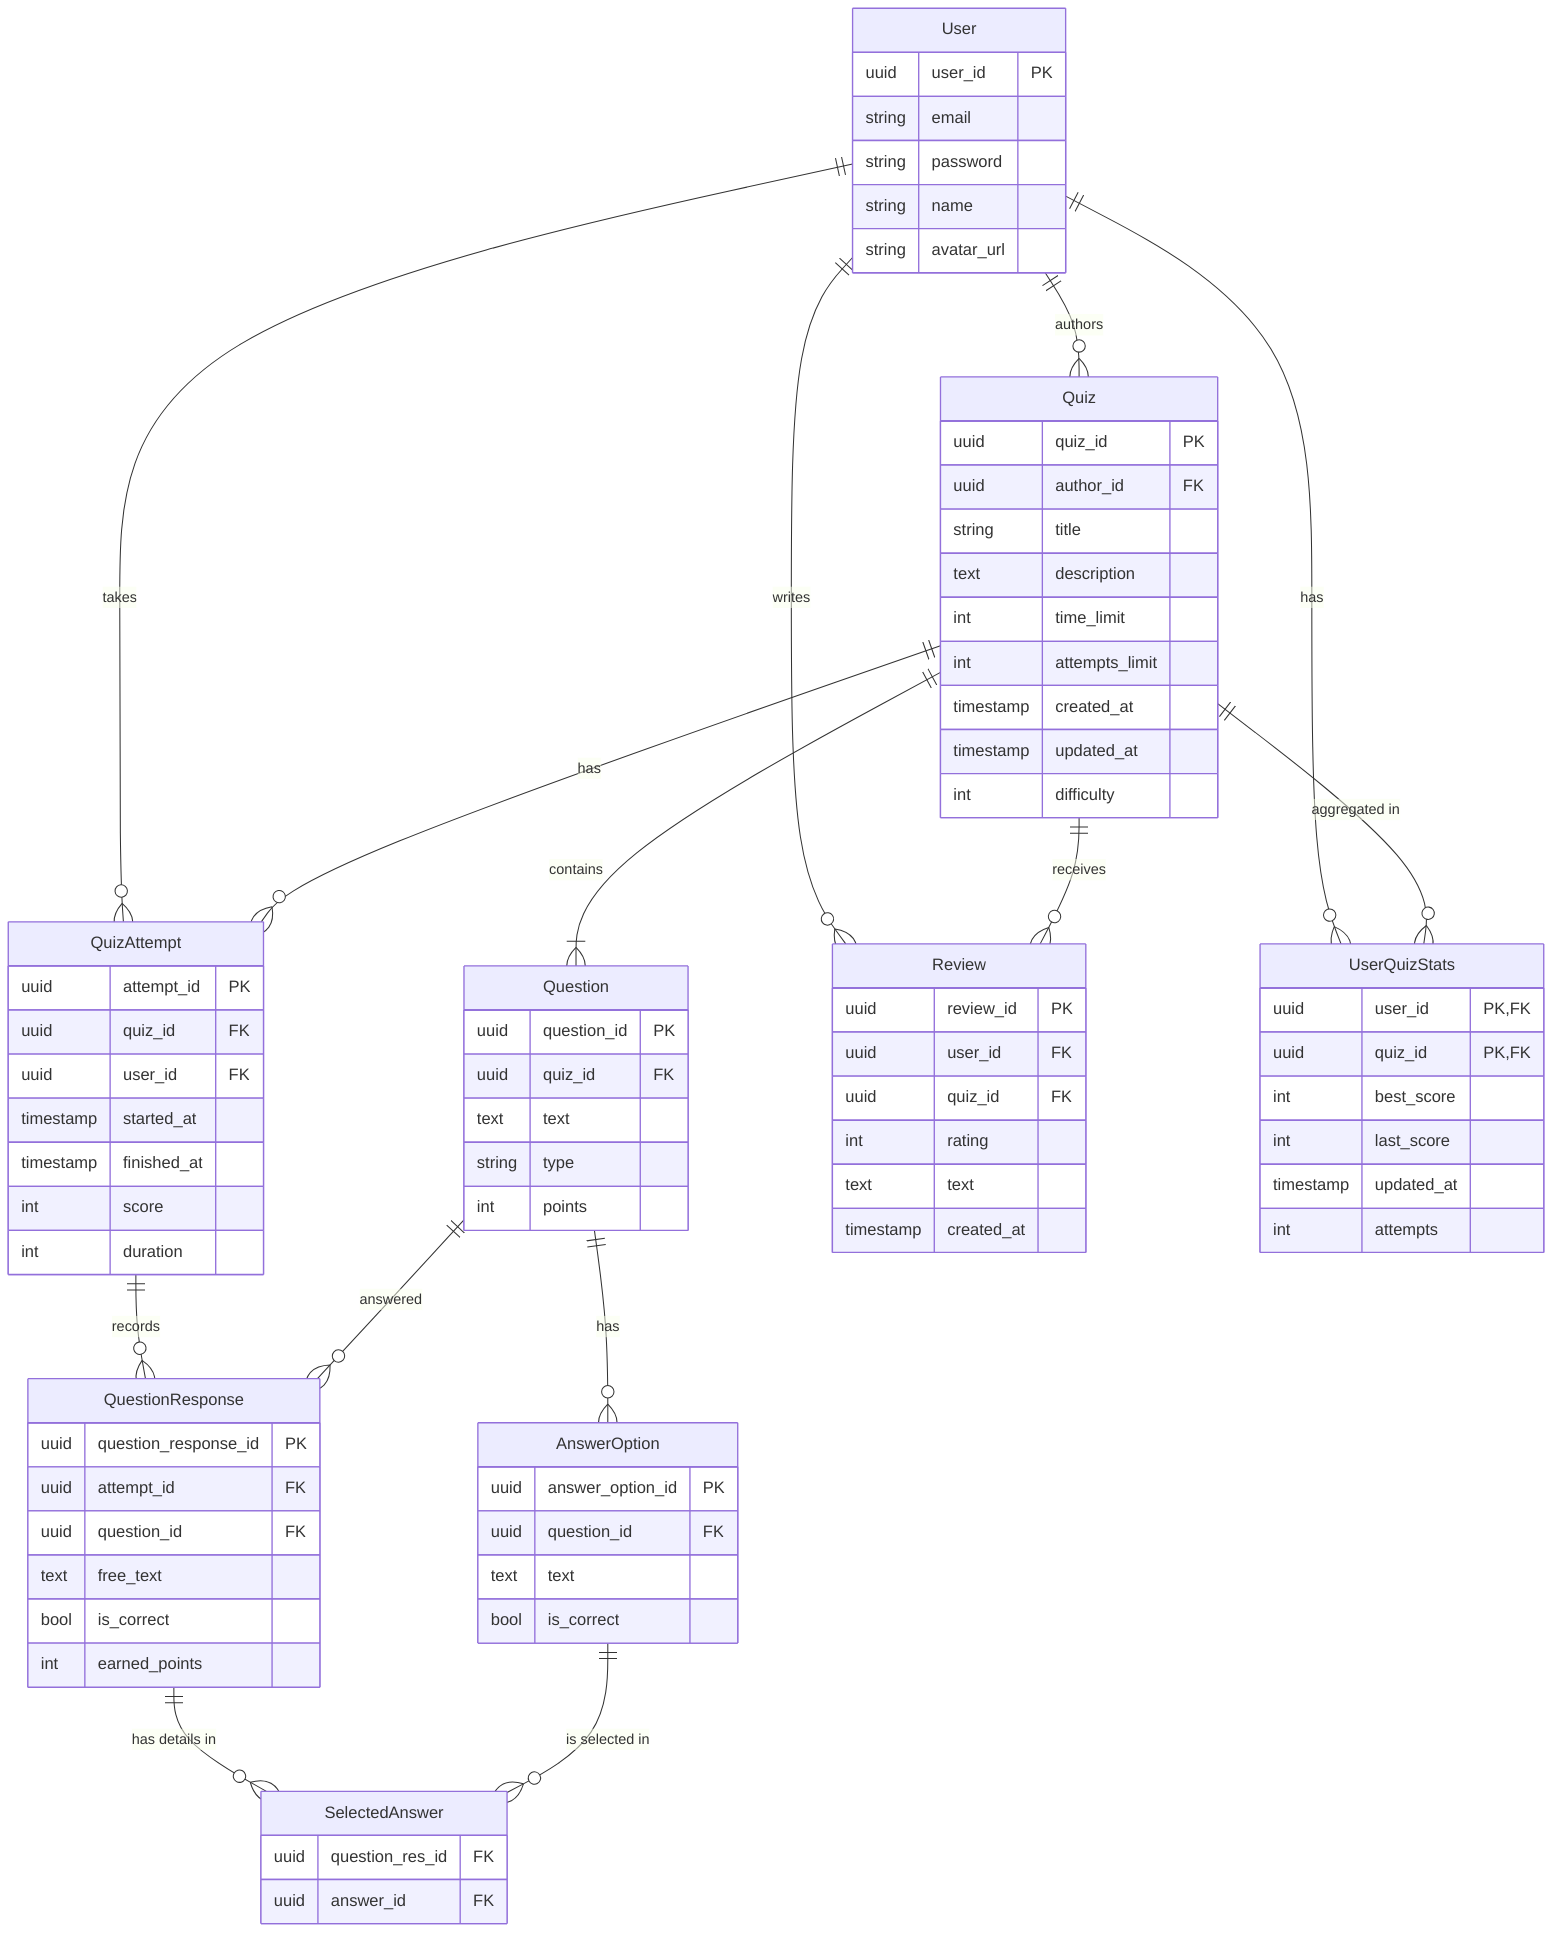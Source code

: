 erDiagram
 
  User {
    uuid user_id PK
    string email
    string password
    string name
    string avatar_url
  }

  Quiz {
    uuid quiz_id PK
    uuid author_id FK
    string title
    text description
    int time_limit
    int attempts_limit
    timestamp created_at
    timestamp updated_at
    int difficulty
  }

  QuizAttempt {
    uuid attempt_id PK
    uuid quiz_id FK
    uuid user_id FK
    timestamp started_at
    timestamp finished_at
    int score
    int duration
  }

  Question {
    uuid question_id PK
    uuid quiz_id FK
    text text
    string type
    int points
  }

  AnswerOption {
    uuid answer_option_id PK
    uuid question_id FK
    text text
    bool is_correct
  }

QuestionResponse {
    uuid question_response_id PK
    uuid attempt_id FK
    uuid question_id FK
    text free_text
    bool is_correct
    int earned_points
  }

  Review {
    uuid review_id PK
    uuid user_id FK
    uuid quiz_id FK
    int rating
    text text
    timestamp created_at
  }

  SelectedAnswer {
    uuid question_res_id FK
    uuid answer_id FK
  }

  UserQuizStats {
    uuid user_id PK, FK
    uuid quiz_id PK, FK
    int best_score
    int last_score
    timestamp updated_at
    int attempts
  }

  User ||--o{ Quiz : "authors"
  User ||--o{ QuizAttempt : "takes"
  Quiz ||--o{ QuizAttempt : "has"

  Quiz ||--|{ Question : "contains"
  Question ||--o{ AnswerOption : "has"

  QuizAttempt ||--o{ QuestionResponse : "records"
  Question ||--o{ QuestionResponse : "answered"

  User ||--o{ Review : "writes"
  Quiz ||--o{ Review : "receives"

  User ||--o{ UserQuizStats : "has"
  Quiz ||--o{ UserQuizStats : "aggregated in"

  QuestionResponse ||--o{ SelectedAnswer : "has details in"
  AnswerOption ||--o{ SelectedAnswer : "is selected in"